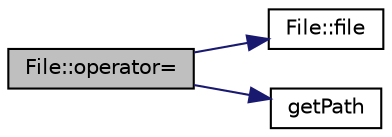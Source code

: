 digraph "File::operator="
{
 // LATEX_PDF_SIZE
  edge [fontname="Helvetica",fontsize="10",labelfontname="Helvetica",labelfontsize="10"];
  node [fontname="Helvetica",fontsize="10",shape=record];
  rankdir="LR";
  Node1 [label="File::operator=",height=0.2,width=0.4,color="black", fillcolor="grey75", style="filled", fontcolor="black",tooltip=" "];
  Node1 -> Node2 [color="midnightblue",fontsize="10",style="solid",fontname="Helvetica"];
  Node2 [label="File::file",height=0.2,width=0.4,color="black", fillcolor="white", style="filled",URL="$class_file.html#a7f0a585193cf109991c6dbff53eb850d",tooltip=" "];
  Node1 -> Node3 [color="midnightblue",fontsize="10",style="solid",fontname="Helvetica"];
  Node3 [label="getPath",height=0.2,width=0.4,color="black", fillcolor="white", style="filled",URL="$files__functions_8hpp.html#ab1e262f27aaad28944f29cd2bbde417f",tooltip=" "];
}
